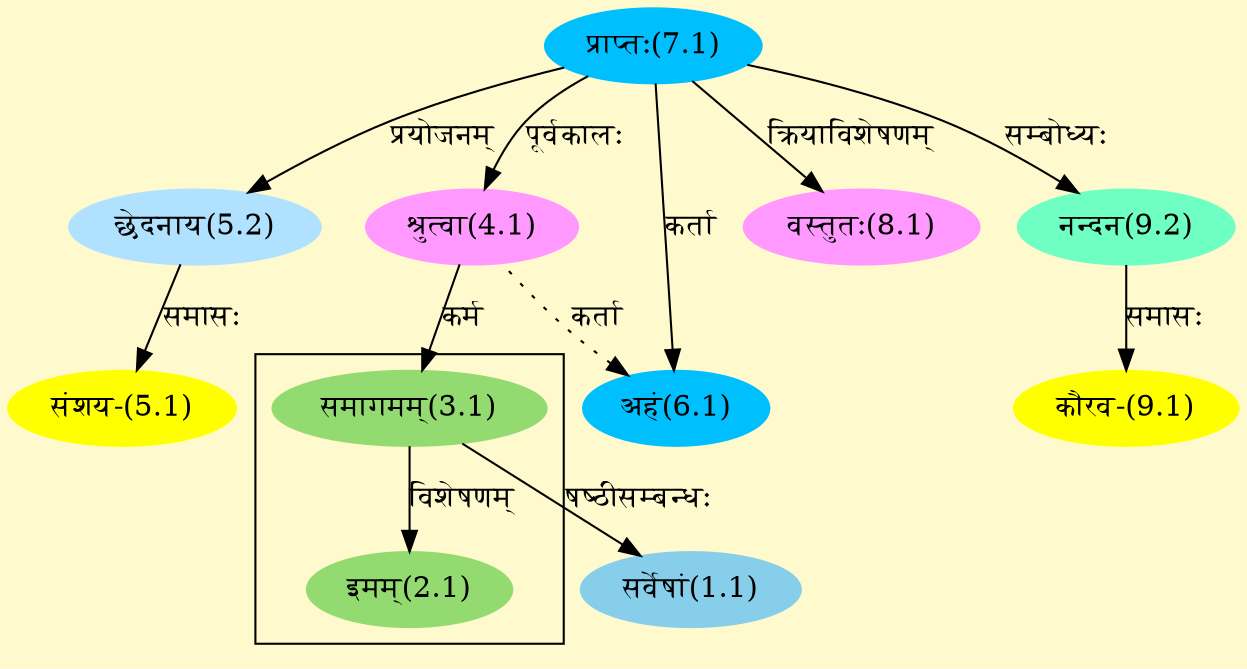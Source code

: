digraph G{
rankdir=BT;
 compound=true;
 bgcolor="lemonchiffon1";

subgraph cluster_1{
Node2_1 [style=filled, color="#93DB70" label = "इमम्(2.1)"]
Node3_1 [style=filled, color="#93DB70" label = "समागमम्(3.1)"]

}
Node1_1 [style=filled, color="#87CEEB" label = "सर्वेषां(1.1)"]
Node3_1 [style=filled, color="#93DB70" label = "समागमम्(3.1)"]
Node4_1 [style=filled, color="#FF99FF" label = "श्रुत्वा(4.1)"]
Node7_1 [style=filled, color="#00BFFF" label = "प्राप्तः(7.1)"]
Node5_1 [style=filled, color="#FFFF00" label = "संशय-(5.1)"]
Node5_2 [style=filled, color="#B0E2FF" label = "छेदनाय(5.2)"]
Node6_1 [style=filled, color="#00BFFF" label = "अहं(6.1)"]
Node8_1 [style=filled, color="#FF99FF" label = "वस्तुतः(8.1)"]
Node9_1 [style=filled, color="#FFFF00" label = "कौरव-(9.1)"]
Node9_2 [style=filled, color="#6FFFC3" label = "नन्दन(9.2)"]
/* Start of Relations section */

Node1_1 -> Node3_1 [  label="षष्ठीसम्बन्धः"  dir="back" ]
Node2_1 -> Node3_1 [  label="विशेषणम्"  dir="back" ]
Node3_1 -> Node4_1 [  label="कर्म"  dir="back" ]
Node4_1 -> Node7_1 [  label="पूर्वकालः"  dir="back" ]
Node5_1 -> Node5_2 [  label="समासः"  dir="back" ]
Node5_2 -> Node7_1 [  label="प्रयोजनम्"  dir="back" ]
Node6_1 -> Node7_1 [  label="कर्ता"  dir="back" ]
Node6_1 -> Node4_1 [ style=dotted label="कर्ता"  dir="back" ]
Node8_1 -> Node7_1 [  label="क्रियाविशेषणम्"  dir="back" ]
Node9_1 -> Node9_2 [  label="समासः"  dir="back" ]
Node9_2 -> Node7_1 [  label="सम्बोध्यः"  dir="back" ]
}
